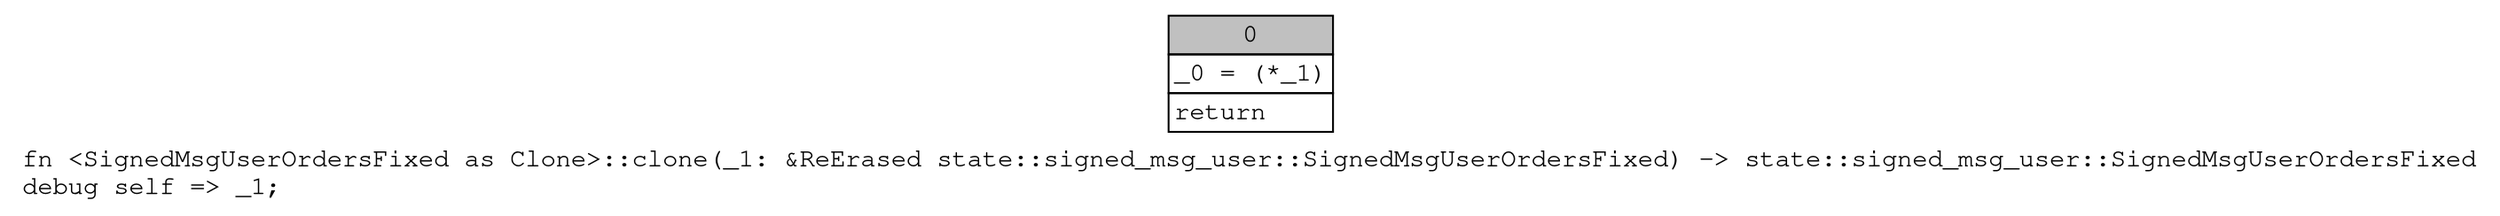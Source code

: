 digraph Mir_0_17718 {
    graph [fontname="Courier, monospace"];
    node [fontname="Courier, monospace"];
    edge [fontname="Courier, monospace"];
    label=<fn &lt;SignedMsgUserOrdersFixed as Clone&gt;::clone(_1: &amp;ReErased state::signed_msg_user::SignedMsgUserOrdersFixed) -&gt; state::signed_msg_user::SignedMsgUserOrdersFixed<br align="left"/>debug self =&gt; _1;<br align="left"/>>;
    bb0__0_17718 [shape="none", label=<<table border="0" cellborder="1" cellspacing="0"><tr><td bgcolor="gray" align="center" colspan="1">0</td></tr><tr><td align="left" balign="left">_0 = (*_1)<br/></td></tr><tr><td align="left">return</td></tr></table>>];
}
